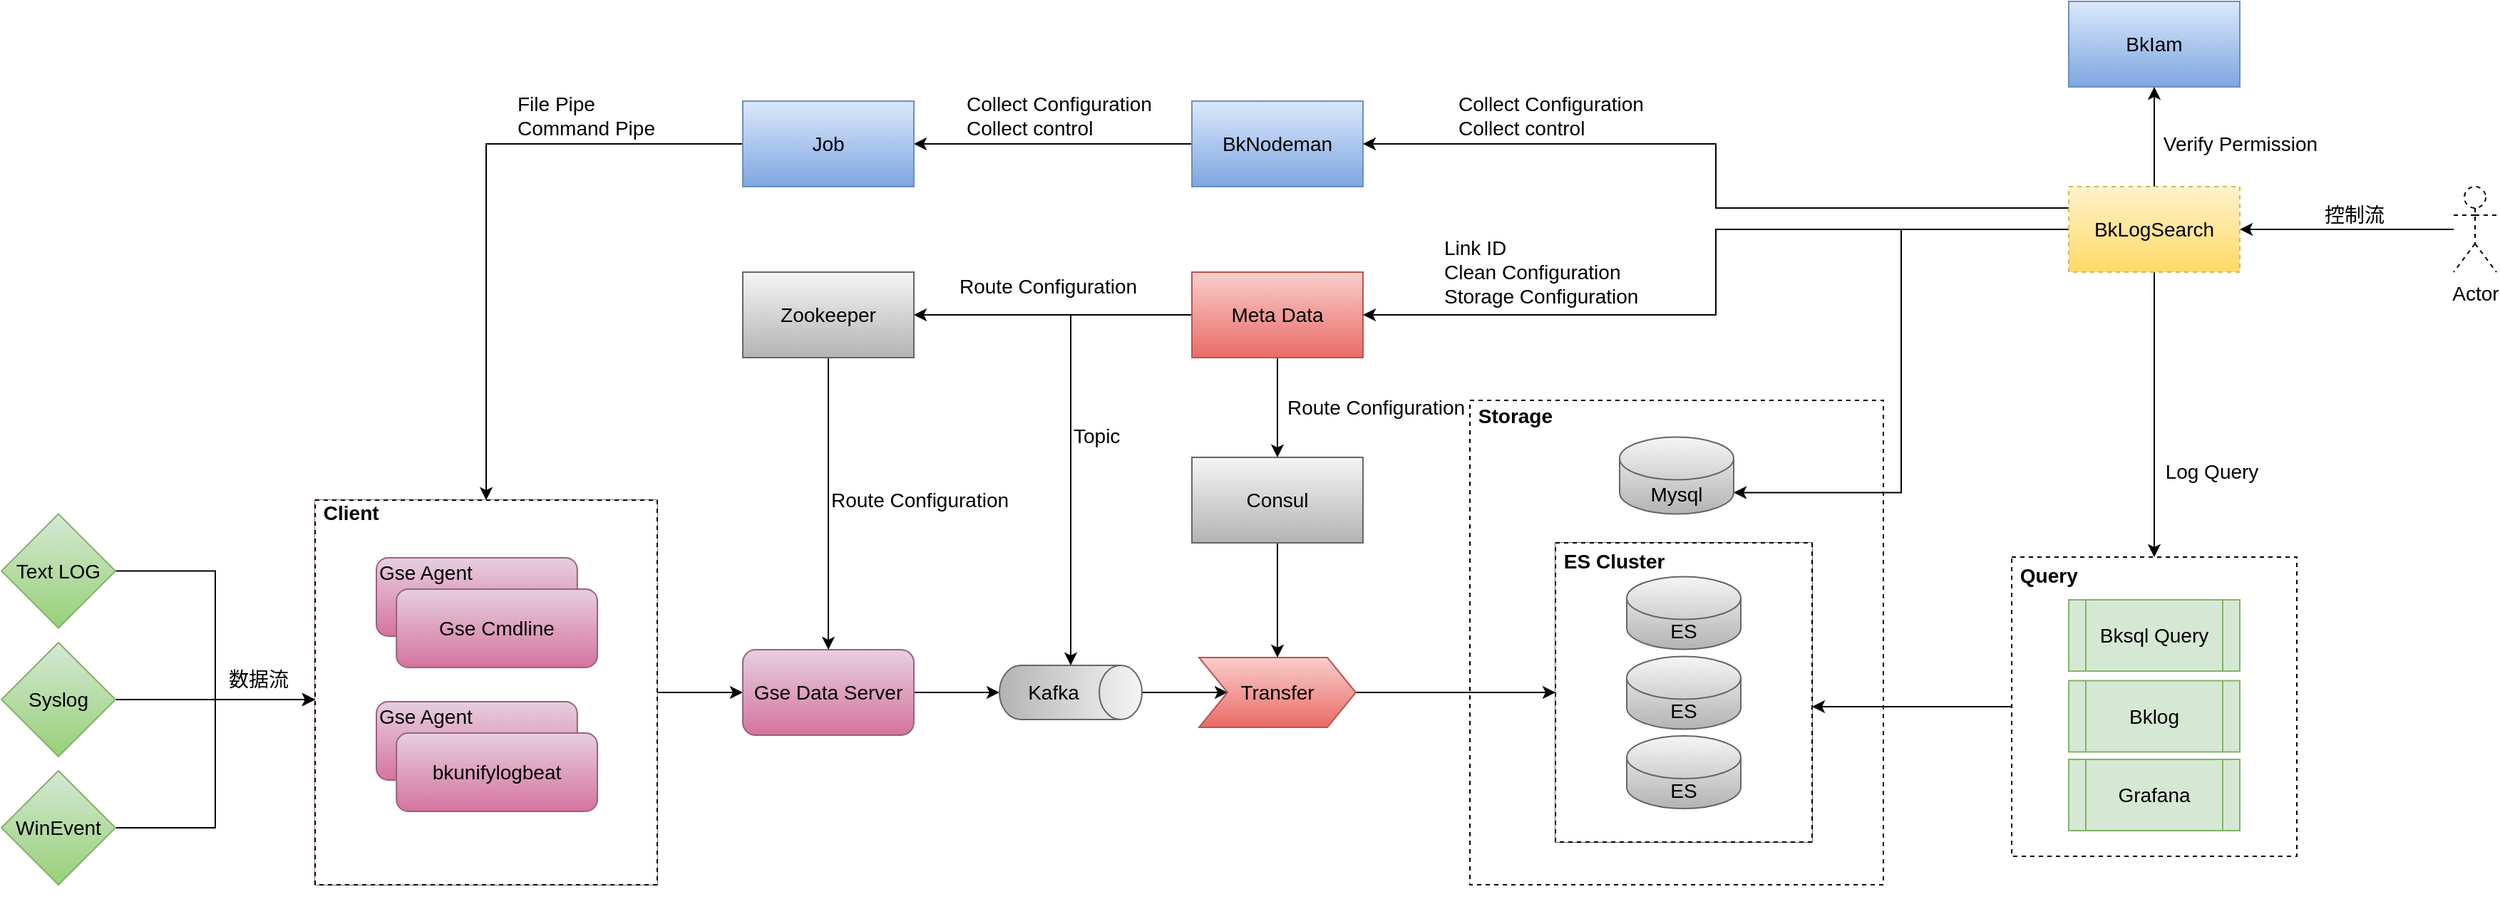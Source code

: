 <mxfile version="15.9.4" type="github">
  <diagram name="Page-1" id="74e2e168-ea6b-b213-b513-2b3c1d86103e">
    <mxGraphModel dx="1422" dy="-11" grid="1" gridSize="10" guides="1" tooltips="1" connect="1" arrows="1" fold="1" page="1" pageScale="1" pageWidth="1100" pageHeight="850" background="none" math="0" shadow="0">
      <root>
        <mxCell id="0" />
        <mxCell id="1" parent="0" />
        <mxCell id="7xhAEBTV9nR6lo730mzW-65" value="&amp;nbsp;&lt;b&gt;Storage&lt;br&gt;&lt;br&gt;&lt;br&gt;&lt;br&gt;&lt;br&gt;&lt;br&gt;&lt;br&gt;&lt;br&gt;&lt;br&gt;&lt;br&gt;&lt;br&gt;&lt;br&gt;&lt;br&gt;&lt;br&gt;&lt;br&gt;&lt;br&gt;&lt;br&gt;&lt;br&gt;&lt;br&gt;&lt;br&gt;&lt;/b&gt;" style="rounded=0;whiteSpace=wrap;html=1;dashed=1;fontSize=14;align=left;" vertex="1" parent="1">
          <mxGeometry x="1150" y="1260" width="290" height="340" as="geometry" />
        </mxCell>
        <mxCell id="7xhAEBTV9nR6lo730mzW-40" style="edgeStyle=orthogonalEdgeStyle;rounded=0;orthogonalLoop=1;jettySize=auto;html=1;fontSize=14;" edge="1" parent="1" source="7xhAEBTV9nR6lo730mzW-39" target="7xhAEBTV9nR6lo730mzW-15">
          <mxGeometry relative="1" as="geometry" />
        </mxCell>
        <mxCell id="7xhAEBTV9nR6lo730mzW-41" style="edgeStyle=orthogonalEdgeStyle;rounded=0;orthogonalLoop=1;jettySize=auto;html=1;exitX=1;exitY=0.5;exitDx=0;exitDy=0;fontSize=14;" edge="1" parent="1" source="7xhAEBTV9nR6lo730mzW-15" target="7xhAEBTV9nR6lo730mzW-16">
          <mxGeometry relative="1" as="geometry" />
        </mxCell>
        <mxCell id="7xhAEBTV9nR6lo730mzW-15" value="Gse Data Server" style="rounded=1;whiteSpace=wrap;html=1;fontSize=14;fillColor=#e6d0de;strokeColor=#996185;gradientColor=#d5739d;" vertex="1" parent="1">
          <mxGeometry x="640" y="1435" width="120" height="60" as="geometry" />
        </mxCell>
        <mxCell id="7xhAEBTV9nR6lo730mzW-42" style="edgeStyle=orthogonalEdgeStyle;rounded=0;orthogonalLoop=1;jettySize=auto;html=1;entryX=0;entryY=0.5;entryDx=0;entryDy=0;fontSize=14;" edge="1" parent="1" source="7xhAEBTV9nR6lo730mzW-16" target="7xhAEBTV9nR6lo730mzW-17">
          <mxGeometry relative="1" as="geometry" />
        </mxCell>
        <mxCell id="7xhAEBTV9nR6lo730mzW-16" value="Kafka" style="shape=cylinder3;whiteSpace=wrap;html=1;boundedLbl=1;backgroundOutline=1;size=15;fontSize=14;rotation=0;direction=south;fillColor=#f5f5f5;strokeColor=#666666;gradientColor=#b3b3b3;" vertex="1" parent="1">
          <mxGeometry x="820" y="1446" width="100" height="38" as="geometry" />
        </mxCell>
        <mxCell id="7xhAEBTV9nR6lo730mzW-67" style="edgeStyle=orthogonalEdgeStyle;rounded=0;orthogonalLoop=1;jettySize=auto;html=1;fontSize=14;" edge="1" parent="1" source="7xhAEBTV9nR6lo730mzW-17" target="7xhAEBTV9nR6lo730mzW-56">
          <mxGeometry relative="1" as="geometry" />
        </mxCell>
        <mxCell id="7xhAEBTV9nR6lo730mzW-17" value="Transfer" style="shape=step;perimeter=stepPerimeter;whiteSpace=wrap;html=1;fixedSize=1;fontSize=14;fillColor=#f8cecc;strokeColor=#b85450;gradientColor=#ea6b66;" vertex="1" parent="1">
          <mxGeometry x="960" y="1440.5" width="110" height="49" as="geometry" />
        </mxCell>
        <mxCell id="7xhAEBTV9nR6lo730mzW-30" value="Mysql" style="shape=cylinder3;whiteSpace=wrap;html=1;boundedLbl=1;backgroundOutline=1;size=15;fontSize=14;fillColor=#f5f5f5;strokeColor=#666666;gradientColor=#b3b3b3;" vertex="1" parent="1">
          <mxGeometry x="1255" y="1285.75" width="80" height="54" as="geometry" />
        </mxCell>
        <mxCell id="7xhAEBTV9nR6lo730mzW-33" value="BkIam" style="rounded=0;whiteSpace=wrap;html=1;fontSize=14;fillColor=#dae8fc;strokeColor=#6c8ebf;gradientColor=#7ea6e0;" vertex="1" parent="1">
          <mxGeometry x="1570" y="980" width="120" height="60" as="geometry" />
        </mxCell>
        <mxCell id="7xhAEBTV9nR6lo730mzW-98" style="edgeStyle=orthogonalEdgeStyle;rounded=0;orthogonalLoop=1;jettySize=auto;html=1;entryX=1;entryY=0.5;entryDx=0;entryDy=0;fontSize=14;" edge="1" parent="1" source="7xhAEBTV9nR6lo730mzW-34" target="7xhAEBTV9nR6lo730mzW-35">
          <mxGeometry relative="1" as="geometry" />
        </mxCell>
        <mxCell id="7xhAEBTV9nR6lo730mzW-34" value="BkNodeman" style="rounded=0;whiteSpace=wrap;html=1;fontSize=14;fillColor=#dae8fc;strokeColor=#6c8ebf;gradientColor=#7ea6e0;" vertex="1" parent="1">
          <mxGeometry x="955" y="1050" width="120" height="60" as="geometry" />
        </mxCell>
        <mxCell id="7xhAEBTV9nR6lo730mzW-99" style="edgeStyle=orthogonalEdgeStyle;rounded=0;orthogonalLoop=1;jettySize=auto;html=1;fontSize=14;" edge="1" parent="1" source="7xhAEBTV9nR6lo730mzW-35" target="7xhAEBTV9nR6lo730mzW-39">
          <mxGeometry relative="1" as="geometry" />
        </mxCell>
        <mxCell id="7xhAEBTV9nR6lo730mzW-35" value="Job" style="rounded=0;whiteSpace=wrap;html=1;fontSize=14;fillColor=#dae8fc;strokeColor=#6c8ebf;gradientColor=#7ea6e0;" vertex="1" parent="1">
          <mxGeometry x="640" y="1050" width="120" height="60" as="geometry" />
        </mxCell>
        <mxCell id="7xhAEBTV9nR6lo730mzW-103" style="edgeStyle=orthogonalEdgeStyle;rounded=0;orthogonalLoop=1;jettySize=auto;html=1;entryX=0.5;entryY=0;entryDx=0;entryDy=0;fontSize=14;" edge="1" parent="1" source="7xhAEBTV9nR6lo730mzW-36" target="7xhAEBTV9nR6lo730mzW-17">
          <mxGeometry relative="1" as="geometry" />
        </mxCell>
        <mxCell id="7xhAEBTV9nR6lo730mzW-36" value="Consul" style="rounded=0;whiteSpace=wrap;html=1;fontSize=14;fillColor=#f5f5f5;strokeColor=#666666;gradientColor=#b3b3b3;" vertex="1" parent="1">
          <mxGeometry x="955" y="1300" width="120" height="60" as="geometry" />
        </mxCell>
        <mxCell id="7xhAEBTV9nR6lo730mzW-89" style="edgeStyle=orthogonalEdgeStyle;rounded=0;orthogonalLoop=1;jettySize=auto;html=1;entryX=1;entryY=0.5;entryDx=0;entryDy=0;fontSize=14;" edge="1" parent="1" source="7xhAEBTV9nR6lo730mzW-37" target="7xhAEBTV9nR6lo730mzW-38">
          <mxGeometry relative="1" as="geometry" />
        </mxCell>
        <mxCell id="7xhAEBTV9nR6lo730mzW-111" style="edgeStyle=orthogonalEdgeStyle;rounded=0;orthogonalLoop=1;jettySize=auto;html=1;entryX=0.5;entryY=0;entryDx=0;entryDy=0;fontSize=14;" edge="1" parent="1" source="7xhAEBTV9nR6lo730mzW-37" target="7xhAEBTV9nR6lo730mzW-36">
          <mxGeometry relative="1" as="geometry" />
        </mxCell>
        <mxCell id="7xhAEBTV9nR6lo730mzW-113" style="edgeStyle=orthogonalEdgeStyle;rounded=0;orthogonalLoop=1;jettySize=auto;html=1;entryX=0;entryY=0.5;entryDx=0;entryDy=0;entryPerimeter=0;fontSize=14;" edge="1" parent="1" source="7xhAEBTV9nR6lo730mzW-37" target="7xhAEBTV9nR6lo730mzW-16">
          <mxGeometry relative="1" as="geometry" />
        </mxCell>
        <mxCell id="7xhAEBTV9nR6lo730mzW-37" value="Meta Data" style="rounded=0;whiteSpace=wrap;html=1;fontSize=14;fillColor=#f8cecc;strokeColor=#b85450;gradientColor=#ea6b66;" vertex="1" parent="1">
          <mxGeometry x="955" y="1170" width="120" height="60" as="geometry" />
        </mxCell>
        <mxCell id="7xhAEBTV9nR6lo730mzW-100" style="edgeStyle=orthogonalEdgeStyle;rounded=0;orthogonalLoop=1;jettySize=auto;html=1;entryX=0.5;entryY=0;entryDx=0;entryDy=0;fontSize=14;" edge="1" parent="1" source="7xhAEBTV9nR6lo730mzW-38" target="7xhAEBTV9nR6lo730mzW-15">
          <mxGeometry relative="1" as="geometry" />
        </mxCell>
        <mxCell id="7xhAEBTV9nR6lo730mzW-38" value="Zookeeper" style="rounded=0;whiteSpace=wrap;html=1;fontSize=14;fillColor=#f5f5f5;strokeColor=#666666;gradientColor=#b3b3b3;" vertex="1" parent="1">
          <mxGeometry x="640" y="1170" width="120" height="60" as="geometry" />
        </mxCell>
        <mxCell id="7xhAEBTV9nR6lo730mzW-51" style="edgeStyle=orthogonalEdgeStyle;rounded=0;orthogonalLoop=1;jettySize=auto;html=1;fontSize=14;" edge="1" parent="1" source="7xhAEBTV9nR6lo730mzW-45">
          <mxGeometry relative="1" as="geometry">
            <mxPoint x="340" y="1470" as="targetPoint" />
            <Array as="points">
              <mxPoint x="270" y="1380" />
              <mxPoint x="270" y="1470" />
            </Array>
          </mxGeometry>
        </mxCell>
        <mxCell id="7xhAEBTV9nR6lo730mzW-45" value="Text LOG" style="rhombus;whiteSpace=wrap;html=1;fontSize=14;fillColor=#d5e8d4;strokeColor=#82b366;gradientColor=#97d077;" vertex="1" parent="1">
          <mxGeometry x="120" y="1339.75" width="80" height="80" as="geometry" />
        </mxCell>
        <mxCell id="7xhAEBTV9nR6lo730mzW-55" style="edgeStyle=orthogonalEdgeStyle;rounded=0;orthogonalLoop=1;jettySize=auto;html=1;fontSize=14;" edge="1" parent="1" source="7xhAEBTV9nR6lo730mzW-46">
          <mxGeometry relative="1" as="geometry">
            <mxPoint x="340" y="1470" as="targetPoint" />
          </mxGeometry>
        </mxCell>
        <mxCell id="7xhAEBTV9nR6lo730mzW-46" value="Syslog" style="rhombus;whiteSpace=wrap;html=1;fontSize=14;fillColor=#d5e8d4;strokeColor=#82b366;gradientColor=#97d077;" vertex="1" parent="1">
          <mxGeometry x="120" y="1430" width="80" height="80" as="geometry" />
        </mxCell>
        <object label="" 数据流="" id="7xhAEBTV9nR6lo730mzW-52">
          <mxCell style="edgeStyle=orthogonalEdgeStyle;rounded=0;orthogonalLoop=1;jettySize=auto;html=1;fontSize=14;" edge="1" parent="1" source="7xhAEBTV9nR6lo730mzW-47">
            <mxGeometry relative="1" as="geometry">
              <mxPoint x="340" y="1470" as="targetPoint" />
              <Array as="points">
                <mxPoint x="270" y="1560" />
                <mxPoint x="270" y="1470" />
              </Array>
            </mxGeometry>
          </mxCell>
        </object>
        <mxCell id="7xhAEBTV9nR6lo730mzW-47" value="WinEvent" style="rhombus;whiteSpace=wrap;html=1;fontSize=14;fillColor=#d5e8d4;strokeColor=#82b366;gradientColor=#97d077;" vertex="1" parent="1">
          <mxGeometry x="120" y="1520" width="80" height="80" as="geometry" />
        </mxCell>
        <mxCell id="7xhAEBTV9nR6lo730mzW-57" value="" style="group;fillColor=#e6d0de;gradientColor=#d5739d;strokeColor=#996185;" vertex="1" connectable="0" parent="1">
          <mxGeometry x="340" y="1330" width="240" height="270" as="geometry" />
        </mxCell>
        <mxCell id="7xhAEBTV9nR6lo730mzW-39" value="&lt;b&gt;&amp;nbsp;&lt;br&gt;&amp;nbsp;Client&lt;br&gt;&lt;br&gt;&lt;br&gt;&lt;br&gt;&lt;br&gt;&lt;br&gt;&lt;br&gt;&lt;br&gt;&lt;br&gt;&lt;br&gt;&lt;br&gt;&lt;br&gt;&lt;br&gt;&lt;br&gt;&lt;br&gt;&lt;br&gt;&lt;/b&gt;&lt;div&gt;&lt;br&gt;&lt;/div&gt;" style="rounded=0;whiteSpace=wrap;html=1;fontSize=14;dashed=1;align=left;" vertex="1" parent="7xhAEBTV9nR6lo730mzW-57">
          <mxGeometry width="240" height="270" as="geometry" />
        </mxCell>
        <mxCell id="7xhAEBTV9nR6lo730mzW-21" value="" style="group" vertex="1" connectable="0" parent="7xhAEBTV9nR6lo730mzW-57">
          <mxGeometry x="43" y="40.5" width="155" height="77" as="geometry" />
        </mxCell>
        <mxCell id="7xhAEBTV9nR6lo730mzW-22" value="&lt;font style=&quot;font-size: 14px&quot;&gt;Gse Agent&lt;br&gt;&lt;br&gt;&lt;br&gt;&lt;/font&gt;" style="rounded=1;whiteSpace=wrap;html=1;fontSize=14;fillColor=#e6d0de;strokeColor=#996185;align=left;gradientColor=#d5739d;" vertex="1" parent="7xhAEBTV9nR6lo730mzW-21">
          <mxGeometry width="140.909" height="55" as="geometry" />
        </mxCell>
        <mxCell id="7xhAEBTV9nR6lo730mzW-23" value="Gse Cmdline" style="rounded=1;whiteSpace=wrap;html=1;fontSize=14;fillColor=#e6d0de;strokeColor=#996185;align=center;gradientColor=#d5739d;" vertex="1" parent="7xhAEBTV9nR6lo730mzW-21">
          <mxGeometry x="14.091" y="22" width="140.909" height="55" as="geometry" />
        </mxCell>
        <mxCell id="7xhAEBTV9nR6lo730mzW-4" value="&lt;font style=&quot;font-size: 14px&quot;&gt;Gse Agent&lt;br&gt;&lt;br&gt;&lt;br&gt;&lt;/font&gt;" style="rounded=1;whiteSpace=wrap;html=1;fontSize=14;fillColor=#e6d0de;strokeColor=#996185;align=left;gradientColor=#d5739d;" vertex="1" parent="7xhAEBTV9nR6lo730mzW-57">
          <mxGeometry x="43" y="141.5" width="140.909" height="55" as="geometry" />
        </mxCell>
        <mxCell id="7xhAEBTV9nR6lo730mzW-5" value="&lt;font style=&quot;font-size: 14px&quot;&gt;bkunifylogbeat&lt;/font&gt;" style="rounded=1;whiteSpace=wrap;html=1;fontSize=14;fillColor=#e6d0de;strokeColor=#996185;align=center;gradientColor=#d5739d;" vertex="1" parent="7xhAEBTV9nR6lo730mzW-57">
          <mxGeometry x="57.091" y="163.5" width="140.909" height="55" as="geometry" />
        </mxCell>
        <mxCell id="7xhAEBTV9nR6lo730mzW-58" value="" style="group;fillColor=#f5f5f5;gradientColor=#b3b3b3;strokeColor=#666666;" vertex="1" connectable="0" parent="1">
          <mxGeometry x="1210" y="1360" width="180" height="210" as="geometry" />
        </mxCell>
        <mxCell id="7xhAEBTV9nR6lo730mzW-56" value="&lt;b&gt;&lt;br&gt;&lt;br&gt;&lt;br&gt;&amp;nbsp;ES Cluster&lt;br&gt;&lt;br&gt;&lt;br&gt;&lt;br&gt;&lt;br&gt;&lt;br&gt;&lt;br&gt;&lt;br&gt;&lt;br&gt;&lt;br&gt;&lt;br&gt;&lt;br&gt;&lt;br&gt;&lt;br&gt;&lt;br&gt;&lt;/b&gt;" style="rounded=0;whiteSpace=wrap;html=1;fontSize=14;dashed=1;align=left;" vertex="1" parent="7xhAEBTV9nR6lo730mzW-58">
          <mxGeometry width="180" height="210" as="geometry" />
        </mxCell>
        <mxCell id="7xhAEBTV9nR6lo730mzW-18" value="ES" style="shape=cylinder3;whiteSpace=wrap;html=1;boundedLbl=1;backgroundOutline=1;size=15;fontSize=14;fillColor=#f5f5f5;strokeColor=#666666;gradientColor=#b3b3b3;" vertex="1" parent="7xhAEBTV9nR6lo730mzW-58">
          <mxGeometry x="50" y="23.75" width="80" height="51" as="geometry" />
        </mxCell>
        <mxCell id="7xhAEBTV9nR6lo730mzW-19" value="ES" style="shape=cylinder3;whiteSpace=wrap;html=1;boundedLbl=1;backgroundOutline=1;size=15;fontSize=14;fillColor=#f5f5f5;strokeColor=#666666;gradientColor=#b3b3b3;" vertex="1" parent="7xhAEBTV9nR6lo730mzW-58">
          <mxGeometry x="50" y="79.75" width="80" height="51" as="geometry" />
        </mxCell>
        <mxCell id="7xhAEBTV9nR6lo730mzW-20" value="ES" style="shape=cylinder3;whiteSpace=wrap;html=1;boundedLbl=1;backgroundOutline=1;size=15;fontSize=14;fillColor=#f5f5f5;strokeColor=#666666;gradientColor=#b3b3b3;" vertex="1" parent="7xhAEBTV9nR6lo730mzW-58">
          <mxGeometry x="50" y="135.5" width="80" height="51" as="geometry" />
        </mxCell>
        <mxCell id="7xhAEBTV9nR6lo730mzW-63" value="" style="group" vertex="1" connectable="0" parent="1">
          <mxGeometry x="1530" y="1370" width="200" height="210" as="geometry" />
        </mxCell>
        <mxCell id="7xhAEBTV9nR6lo730mzW-60" value="&lt;b&gt;&amp;nbsp;Query&lt;br&gt;&lt;br&gt;&lt;br&gt;&lt;br&gt;&lt;br&gt;&lt;br&gt;&lt;br&gt;&lt;br&gt;&lt;br&gt;&lt;br&gt;&lt;br&gt;&lt;br&gt;&lt;/b&gt;" style="rounded=0;whiteSpace=wrap;html=1;dashed=1;fontSize=14;align=left;" vertex="1" parent="7xhAEBTV9nR6lo730mzW-63">
          <mxGeometry width="200" height="210" as="geometry" />
        </mxCell>
        <mxCell id="7xhAEBTV9nR6lo730mzW-27" value="Bksql Query" style="shape=process;whiteSpace=wrap;html=1;backgroundOutline=1;fontSize=14;fillColor=#d5e8d4;strokeColor=#82b366;" vertex="1" parent="7xhAEBTV9nR6lo730mzW-63">
          <mxGeometry x="40" y="30" width="120" height="50" as="geometry" />
        </mxCell>
        <mxCell id="7xhAEBTV9nR6lo730mzW-61" value="Bklog" style="shape=process;whiteSpace=wrap;html=1;backgroundOutline=1;fontSize=14;fillColor=#d5e8d4;strokeColor=#82b366;" vertex="1" parent="7xhAEBTV9nR6lo730mzW-63">
          <mxGeometry x="40" y="86.75" width="120" height="50" as="geometry" />
        </mxCell>
        <mxCell id="7xhAEBTV9nR6lo730mzW-62" value="Grafana" style="shape=process;whiteSpace=wrap;html=1;backgroundOutline=1;fontSize=14;fillColor=#d5e8d4;strokeColor=#82b366;" vertex="1" parent="7xhAEBTV9nR6lo730mzW-63">
          <mxGeometry x="40" y="142" width="120" height="50" as="geometry" />
        </mxCell>
        <mxCell id="7xhAEBTV9nR6lo730mzW-70" value="数据流" style="text;html=1;resizable=0;autosize=1;align=center;verticalAlign=middle;points=[];fillColor=none;strokeColor=none;rounded=0;dashed=1;fontSize=14;" vertex="1" parent="1">
          <mxGeometry x="270" y="1446" width="60" height="20" as="geometry" />
        </mxCell>
        <mxCell id="7xhAEBTV9nR6lo730mzW-82" style="edgeStyle=orthogonalEdgeStyle;rounded=0;orthogonalLoop=1;jettySize=auto;html=1;entryX=1;entryY=0.5;entryDx=0;entryDy=0;fontSize=14;" edge="1" parent="1" source="7xhAEBTV9nR6lo730mzW-71" target="7xhAEBTV9nR6lo730mzW-72">
          <mxGeometry relative="1" as="geometry" />
        </mxCell>
        <mxCell id="7xhAEBTV9nR6lo730mzW-71" value="Actor" style="shape=umlActor;verticalLabelPosition=bottom;verticalAlign=top;html=1;outlineConnect=0;dashed=1;fontSize=14;" vertex="1" parent="1">
          <mxGeometry x="1840" y="1110" width="30" height="60" as="geometry" />
        </mxCell>
        <mxCell id="7xhAEBTV9nR6lo730mzW-81" style="edgeStyle=orthogonalEdgeStyle;rounded=0;orthogonalLoop=1;jettySize=auto;html=1;entryX=0.5;entryY=1;entryDx=0;entryDy=0;fontSize=14;" edge="1" parent="1" source="7xhAEBTV9nR6lo730mzW-72" target="7xhAEBTV9nR6lo730mzW-33">
          <mxGeometry relative="1" as="geometry" />
        </mxCell>
        <mxCell id="7xhAEBTV9nR6lo730mzW-84" style="edgeStyle=orthogonalEdgeStyle;rounded=0;orthogonalLoop=1;jettySize=auto;html=1;entryX=0.5;entryY=0;entryDx=0;entryDy=0;fontSize=14;" edge="1" parent="1" source="7xhAEBTV9nR6lo730mzW-72" target="7xhAEBTV9nR6lo730mzW-60">
          <mxGeometry relative="1" as="geometry" />
        </mxCell>
        <mxCell id="7xhAEBTV9nR6lo730mzW-92" style="edgeStyle=orthogonalEdgeStyle;rounded=0;orthogonalLoop=1;jettySize=auto;html=1;exitX=0;exitY=0.25;exitDx=0;exitDy=0;entryX=1;entryY=0.5;entryDx=0;entryDy=0;fontSize=14;" edge="1" parent="1" source="7xhAEBTV9nR6lo730mzW-72" target="7xhAEBTV9nR6lo730mzW-34">
          <mxGeometry relative="1" as="geometry" />
        </mxCell>
        <mxCell id="7xhAEBTV9nR6lo730mzW-94" style="edgeStyle=orthogonalEdgeStyle;rounded=0;orthogonalLoop=1;jettySize=auto;html=1;entryX=1;entryY=0.5;entryDx=0;entryDy=0;fontSize=14;" edge="1" parent="1" source="7xhAEBTV9nR6lo730mzW-72" target="7xhAEBTV9nR6lo730mzW-37">
          <mxGeometry relative="1" as="geometry" />
        </mxCell>
        <mxCell id="7xhAEBTV9nR6lo730mzW-95" style="edgeStyle=orthogonalEdgeStyle;rounded=0;orthogonalLoop=1;jettySize=auto;html=1;entryX=1;entryY=1;entryDx=0;entryDy=-15;entryPerimeter=0;fontSize=14;" edge="1" parent="1" source="7xhAEBTV9nR6lo730mzW-72" target="7xhAEBTV9nR6lo730mzW-30">
          <mxGeometry relative="1" as="geometry" />
        </mxCell>
        <mxCell id="7xhAEBTV9nR6lo730mzW-72" value="BkLogSearch" style="rounded=0;whiteSpace=wrap;html=1;dashed=1;fontSize=14;fillColor=#fff2cc;strokeColor=#d6b656;gradientColor=#ffd966;" vertex="1" parent="1">
          <mxGeometry x="1570" y="1110" width="120" height="60" as="geometry" />
        </mxCell>
        <mxCell id="7xhAEBTV9nR6lo730mzW-74" style="edgeStyle=orthogonalEdgeStyle;rounded=0;orthogonalLoop=1;jettySize=auto;html=1;fontSize=14;" edge="1" parent="1" source="7xhAEBTV9nR6lo730mzW-60">
          <mxGeometry relative="1" as="geometry">
            <mxPoint x="1390" y="1475" as="targetPoint" />
          </mxGeometry>
        </mxCell>
        <mxCell id="7xhAEBTV9nR6lo730mzW-83" value="控制流" style="text;html=1;resizable=0;autosize=1;align=center;verticalAlign=middle;points=[];fillColor=none;strokeColor=none;rounded=0;dashed=1;fontSize=14;" vertex="1" parent="1">
          <mxGeometry x="1740" y="1120" width="60" height="20" as="geometry" />
        </mxCell>
        <mxCell id="7xhAEBTV9nR6lo730mzW-85" value="Log Query" style="text;html=1;resizable=0;autosize=1;align=center;verticalAlign=middle;points=[];fillColor=none;strokeColor=none;rounded=0;dashed=1;fontSize=14;" vertex="1" parent="1">
          <mxGeometry x="1630" y="1300" width="80" height="20" as="geometry" />
        </mxCell>
        <mxCell id="7xhAEBTV9nR6lo730mzW-86" value="Verify Permission" style="text;html=1;resizable=0;autosize=1;align=center;verticalAlign=middle;points=[];fillColor=none;strokeColor=none;rounded=0;dashed=1;fontSize=14;" vertex="1" parent="1">
          <mxGeometry x="1630" y="1070" width="120" height="20" as="geometry" />
        </mxCell>
        <mxCell id="7xhAEBTV9nR6lo730mzW-104" value="Collect Configuration&lt;br&gt;Collect control" style="text;html=1;resizable=0;autosize=1;align=left;verticalAlign=middle;points=[];fillColor=none;strokeColor=none;rounded=0;dashed=1;fontSize=14;" vertex="1" parent="1">
          <mxGeometry x="1140" y="1040" width="150" height="40" as="geometry" />
        </mxCell>
        <mxCell id="7xhAEBTV9nR6lo730mzW-105" value="Collect Configuration&lt;br&gt;Collect control" style="text;html=1;resizable=0;autosize=1;align=left;verticalAlign=middle;points=[];fillColor=none;strokeColor=none;rounded=0;dashed=1;fontSize=14;" vertex="1" parent="1">
          <mxGeometry x="795" y="1040" width="150" height="40" as="geometry" />
        </mxCell>
        <mxCell id="7xhAEBTV9nR6lo730mzW-106" value="File Pipe&lt;br&gt;Command Pipe" style="text;html=1;resizable=0;autosize=1;align=left;verticalAlign=middle;points=[];fillColor=none;strokeColor=none;rounded=0;dashed=1;fontSize=14;" vertex="1" parent="1">
          <mxGeometry x="480" y="1040" width="110" height="40" as="geometry" />
        </mxCell>
        <mxCell id="7xhAEBTV9nR6lo730mzW-108" value="Link ID&lt;br&gt;Clean Configuration&lt;br&gt;Storage Configuration" style="text;html=1;resizable=0;autosize=1;align=left;verticalAlign=middle;points=[];fillColor=none;strokeColor=none;rounded=0;dashed=1;fontSize=14;" vertex="1" parent="1">
          <mxGeometry x="1130" y="1140" width="150" height="60" as="geometry" />
        </mxCell>
        <mxCell id="7xhAEBTV9nR6lo730mzW-109" value="Route Configuration" style="text;html=1;resizable=0;autosize=1;align=left;verticalAlign=middle;points=[];fillColor=none;strokeColor=none;rounded=0;dashed=1;fontSize=14;" vertex="1" parent="1">
          <mxGeometry x="790" y="1170" width="140" height="20" as="geometry" />
        </mxCell>
        <mxCell id="7xhAEBTV9nR6lo730mzW-110" value="Route Configuration" style="text;html=1;resizable=0;autosize=1;align=left;verticalAlign=middle;points=[];fillColor=none;strokeColor=none;rounded=0;dashed=1;fontSize=14;" vertex="1" parent="1">
          <mxGeometry x="700" y="1320" width="140" height="20" as="geometry" />
        </mxCell>
        <mxCell id="7xhAEBTV9nR6lo730mzW-112" value="Route Configuration" style="text;html=1;resizable=0;autosize=1;align=left;verticalAlign=middle;points=[];fillColor=none;strokeColor=none;rounded=0;dashed=1;fontSize=14;" vertex="1" parent="1">
          <mxGeometry x="1020" y="1255" width="140" height="20" as="geometry" />
        </mxCell>
        <mxCell id="7xhAEBTV9nR6lo730mzW-114" value="Topic" style="text;html=1;resizable=0;autosize=1;align=left;verticalAlign=middle;points=[];fillColor=none;strokeColor=none;rounded=0;dashed=1;fontSize=14;" vertex="1" parent="1">
          <mxGeometry x="870" y="1275" width="50" height="20" as="geometry" />
        </mxCell>
      </root>
    </mxGraphModel>
  </diagram>
</mxfile>
